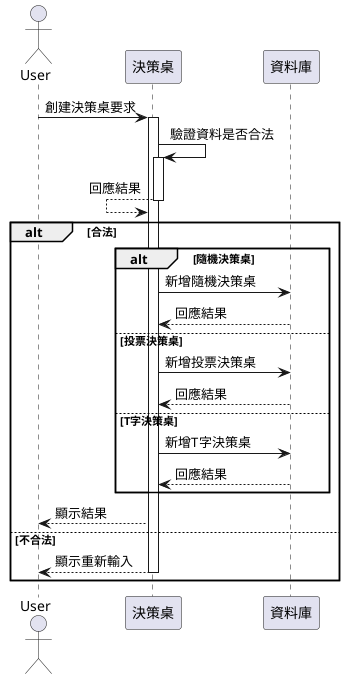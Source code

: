 @startuml
actor User
User -> 決策桌: 創建決策桌要求
activate 決策桌
決策桌 -> 決策桌: 驗證資料是否合法
activate 決策桌
決策桌 <-- 決策桌: 回應結果
deactivate 決策桌
alt 合法

    alt 隨機決策桌
        決策桌 -> 資料庫: 新增隨機決策桌
        決策桌 <-- 資料庫: 回應結果
    else 投票決策桌
        決策桌 -> 資料庫: 新增投票決策桌
        決策桌 <-- 資料庫: 回應結果
    else T字決策桌
        決策桌 -> 資料庫: 新增T字決策桌
        決策桌 <-- 資料庫: 回應結果
    end
    User <-- 決策桌: 顯示結果
else 不合法
    User <-- 決策桌: 顯示重新輸入
    deactivate 決策桌
end
@enduml